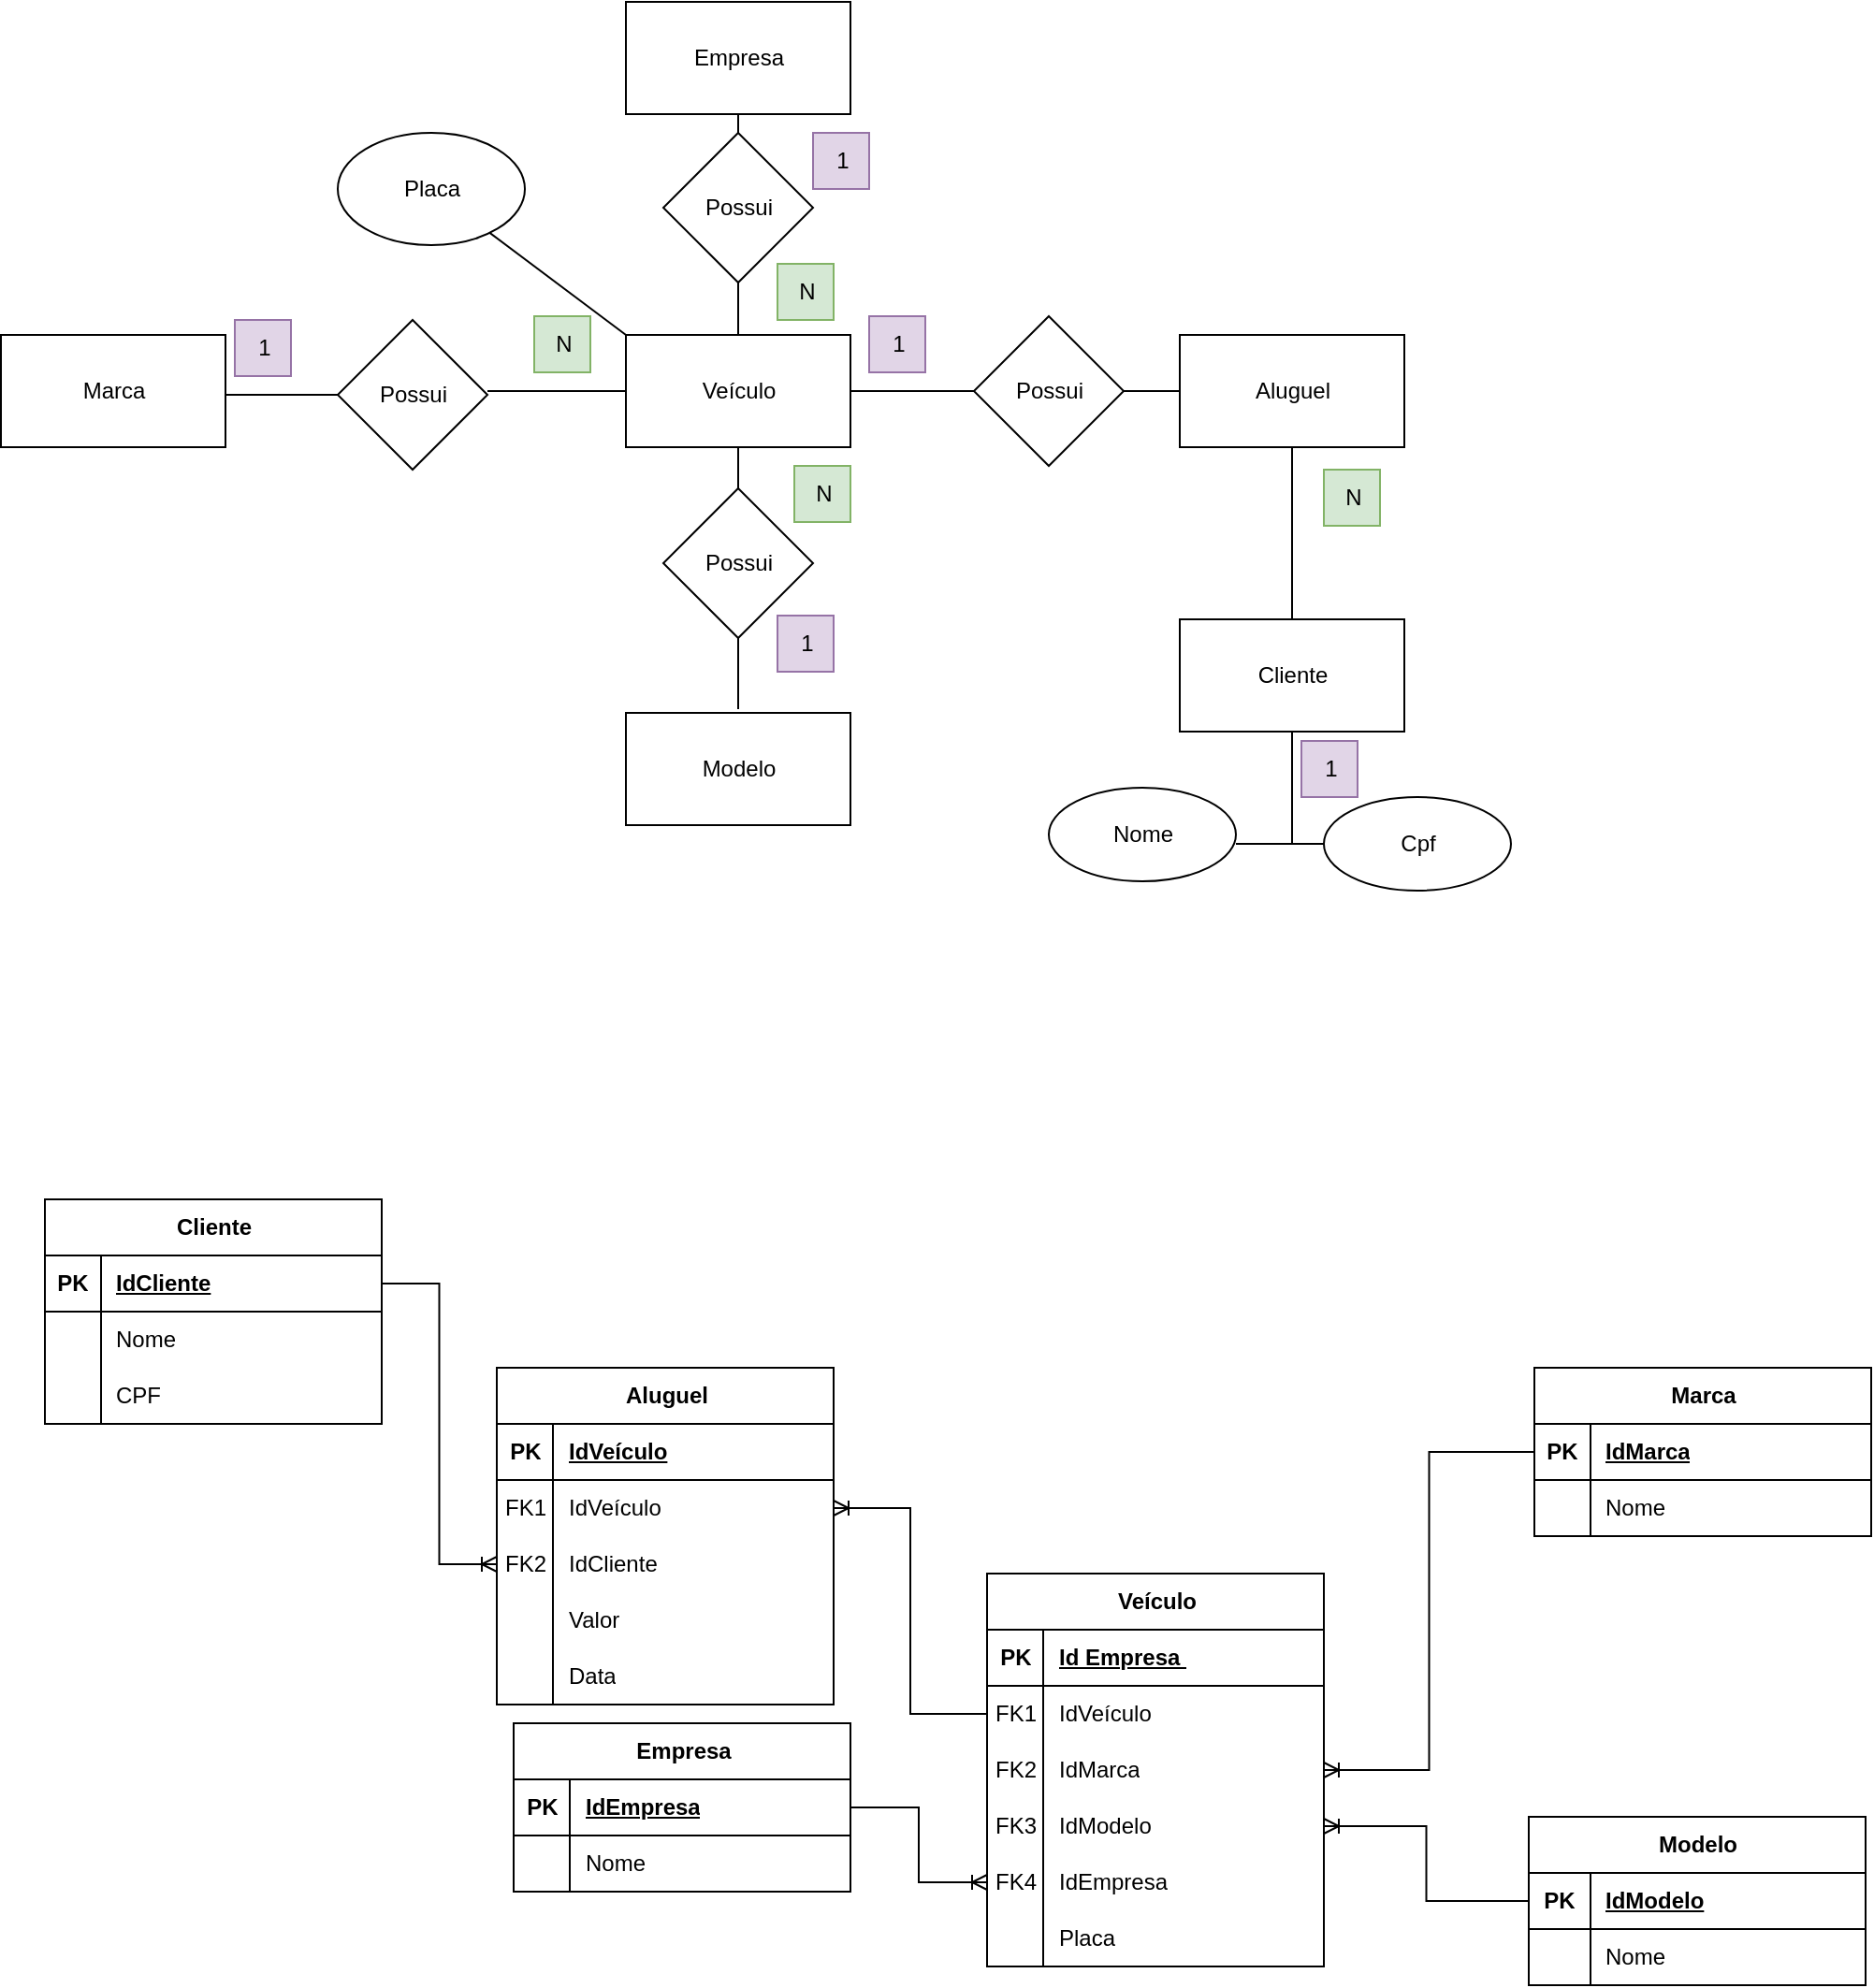 <mxfile version="21.6.5" type="device">
  <diagram name="Página-1" id="hSLMRKGRwMVtJ7shdN7A">
    <mxGraphModel dx="1050" dy="542" grid="1" gridSize="10" guides="1" tooltips="1" connect="1" arrows="1" fold="1" page="1" pageScale="1" pageWidth="827" pageHeight="1169" math="0" shadow="0">
      <root>
        <mxCell id="0" />
        <mxCell id="1" parent="0" />
        <mxCell id="ZHUh5f5vGkedfolAvxmJ-1" value="Empresa" style="rounded=0;whiteSpace=wrap;html=1;" parent="1" vertex="1">
          <mxGeometry x="344.5" y="20" width="120" height="60" as="geometry" />
        </mxCell>
        <mxCell id="ZHUh5f5vGkedfolAvxmJ-2" value="Veículo" style="rounded=0;whiteSpace=wrap;html=1;" parent="1" vertex="1">
          <mxGeometry x="344.5" y="198" width="120" height="60" as="geometry" />
        </mxCell>
        <mxCell id="ZHUh5f5vGkedfolAvxmJ-3" value="Modelo" style="rounded=0;whiteSpace=wrap;html=1;" parent="1" vertex="1">
          <mxGeometry x="344.5" y="400" width="120" height="60" as="geometry" />
        </mxCell>
        <mxCell id="ZHUh5f5vGkedfolAvxmJ-4" value="Aluguel" style="rounded=0;whiteSpace=wrap;html=1;" parent="1" vertex="1">
          <mxGeometry x="640.5" y="198" width="120" height="60" as="geometry" />
        </mxCell>
        <mxCell id="ZHUh5f5vGkedfolAvxmJ-5" value="Cliente" style="rounded=0;whiteSpace=wrap;html=1;" parent="1" vertex="1">
          <mxGeometry x="640.5" y="350" width="120" height="60" as="geometry" />
        </mxCell>
        <mxCell id="ZHUh5f5vGkedfolAvxmJ-6" value="Marca" style="rounded=0;whiteSpace=wrap;html=1;" parent="1" vertex="1">
          <mxGeometry x="10.5" y="198" width="120" height="60" as="geometry" />
        </mxCell>
        <mxCell id="ZHUh5f5vGkedfolAvxmJ-7" value="Possui" style="rhombus;whiteSpace=wrap;html=1;" parent="1" vertex="1">
          <mxGeometry x="190.5" y="190" width="80" height="80" as="geometry" />
        </mxCell>
        <mxCell id="ZHUh5f5vGkedfolAvxmJ-8" value="Possui" style="rhombus;whiteSpace=wrap;html=1;" parent="1" vertex="1">
          <mxGeometry x="364.5" y="280" width="80" height="80" as="geometry" />
        </mxCell>
        <mxCell id="ZHUh5f5vGkedfolAvxmJ-9" value="Possui" style="rhombus;whiteSpace=wrap;html=1;" parent="1" vertex="1">
          <mxGeometry x="364.5" y="90" width="80" height="80" as="geometry" />
        </mxCell>
        <mxCell id="ZHUh5f5vGkedfolAvxmJ-10" value="Possui" style="rhombus;whiteSpace=wrap;html=1;" parent="1" vertex="1">
          <mxGeometry x="530.5" y="188" width="80" height="80" as="geometry" />
        </mxCell>
        <mxCell id="ZHUh5f5vGkedfolAvxmJ-11" value="Placa" style="ellipse;whiteSpace=wrap;html=1;" parent="1" vertex="1">
          <mxGeometry x="190.5" y="90" width="100" height="60" as="geometry" />
        </mxCell>
        <mxCell id="ZHUh5f5vGkedfolAvxmJ-12" value="Nome" style="ellipse;whiteSpace=wrap;html=1;" parent="1" vertex="1">
          <mxGeometry x="570.5" y="440" width="100" height="50" as="geometry" />
        </mxCell>
        <mxCell id="ZHUh5f5vGkedfolAvxmJ-13" value="Cpf" style="ellipse;whiteSpace=wrap;html=1;" parent="1" vertex="1">
          <mxGeometry x="717.5" y="445" width="100" height="50" as="geometry" />
        </mxCell>
        <mxCell id="ZHUh5f5vGkedfolAvxmJ-14" value="N" style="text;html=1;align=center;verticalAlign=middle;resizable=0;points=[];autosize=1;strokeColor=#82b366;fillColor=#d5e8d4;" parent="1" vertex="1">
          <mxGeometry x="425.5" y="160" width="30" height="30" as="geometry" />
        </mxCell>
        <mxCell id="ZHUh5f5vGkedfolAvxmJ-15" value="1" style="text;html=1;align=center;verticalAlign=middle;resizable=0;points=[];autosize=1;strokeColor=#9673a6;fillColor=#e1d5e7;" parent="1" vertex="1">
          <mxGeometry x="474.5" y="188" width="30" height="30" as="geometry" />
        </mxCell>
        <mxCell id="ZHUh5f5vGkedfolAvxmJ-16" value="N" style="text;html=1;align=center;verticalAlign=middle;resizable=0;points=[];autosize=1;strokeColor=#82b366;fillColor=#d5e8d4;" parent="1" vertex="1">
          <mxGeometry x="434.5" y="268" width="30" height="30" as="geometry" />
        </mxCell>
        <mxCell id="ZHUh5f5vGkedfolAvxmJ-17" value="1" style="text;html=1;align=center;verticalAlign=middle;resizable=0;points=[];autosize=1;strokeColor=#9673a6;fillColor=#e1d5e7;" parent="1" vertex="1">
          <mxGeometry x="425.5" y="348" width="30" height="30" as="geometry" />
        </mxCell>
        <mxCell id="ZHUh5f5vGkedfolAvxmJ-18" value="N" style="text;html=1;align=center;verticalAlign=middle;resizable=0;points=[];autosize=1;strokeColor=#82b366;fillColor=#d5e8d4;" parent="1" vertex="1">
          <mxGeometry x="295.5" y="188" width="30" height="30" as="geometry" />
        </mxCell>
        <mxCell id="ZHUh5f5vGkedfolAvxmJ-19" value="1" style="text;html=1;align=center;verticalAlign=middle;resizable=0;points=[];autosize=1;strokeColor=#9673a6;fillColor=#e1d5e7;" parent="1" vertex="1">
          <mxGeometry x="135.5" y="190" width="30" height="30" as="geometry" />
        </mxCell>
        <mxCell id="ZHUh5f5vGkedfolAvxmJ-20" value="N" style="text;html=1;align=center;verticalAlign=middle;resizable=0;points=[];autosize=1;strokeColor=#82b366;fillColor=#d5e8d4;" parent="1" vertex="1">
          <mxGeometry x="717.5" y="270" width="30" height="30" as="geometry" />
        </mxCell>
        <mxCell id="ZHUh5f5vGkedfolAvxmJ-21" value="1" style="text;html=1;align=center;verticalAlign=middle;resizable=0;points=[];autosize=1;strokeColor=#9673a6;fillColor=#e1d5e7;" parent="1" vertex="1">
          <mxGeometry x="705.5" y="415" width="30" height="30" as="geometry" />
        </mxCell>
        <mxCell id="ZHUh5f5vGkedfolAvxmJ-22" value="1" style="text;html=1;align=center;verticalAlign=middle;resizable=0;points=[];autosize=1;strokeColor=#9673a6;fillColor=#e1d5e7;" parent="1" vertex="1">
          <mxGeometry x="444.5" y="90" width="30" height="30" as="geometry" />
        </mxCell>
        <mxCell id="ZHUh5f5vGkedfolAvxmJ-23" value="" style="endArrow=none;html=1;rounded=0;entryX=0;entryY=0.5;entryDx=0;entryDy=0;" parent="1" target="ZHUh5f5vGkedfolAvxmJ-7" edge="1">
          <mxGeometry width="50" height="50" relative="1" as="geometry">
            <mxPoint x="130.5" y="230" as="sourcePoint" />
            <mxPoint x="170.5" y="178" as="targetPoint" />
          </mxGeometry>
        </mxCell>
        <mxCell id="ZHUh5f5vGkedfolAvxmJ-24" value="" style="endArrow=none;html=1;rounded=0;entryX=0;entryY=0.5;entryDx=0;entryDy=0;" parent="1" target="ZHUh5f5vGkedfolAvxmJ-2" edge="1">
          <mxGeometry width="50" height="50" relative="1" as="geometry">
            <mxPoint x="270.5" y="228" as="sourcePoint" />
            <mxPoint x="320.5" y="178" as="targetPoint" />
          </mxGeometry>
        </mxCell>
        <mxCell id="ZHUh5f5vGkedfolAvxmJ-25" value="" style="endArrow=none;html=1;rounded=0;entryX=0.5;entryY=1;entryDx=0;entryDy=0;exitX=0.5;exitY=0;exitDx=0;exitDy=0;" parent="1" source="ZHUh5f5vGkedfolAvxmJ-8" target="ZHUh5f5vGkedfolAvxmJ-2" edge="1">
          <mxGeometry width="50" height="50" relative="1" as="geometry">
            <mxPoint x="380.5" y="340" as="sourcePoint" />
            <mxPoint x="430.5" y="290" as="targetPoint" />
          </mxGeometry>
        </mxCell>
        <mxCell id="ZHUh5f5vGkedfolAvxmJ-26" value="" style="endArrow=none;html=1;rounded=0;entryX=0.5;entryY=1;entryDx=0;entryDy=0;" parent="1" target="ZHUh5f5vGkedfolAvxmJ-8" edge="1">
          <mxGeometry width="50" height="50" relative="1" as="geometry">
            <mxPoint x="404.5" y="398" as="sourcePoint" />
            <mxPoint x="454.5" y="348" as="targetPoint" />
          </mxGeometry>
        </mxCell>
        <mxCell id="ZHUh5f5vGkedfolAvxmJ-27" value="" style="endArrow=none;html=1;rounded=0;exitX=0.5;exitY=1;exitDx=0;exitDy=0;entryX=0.5;entryY=0;entryDx=0;entryDy=0;" parent="1" source="ZHUh5f5vGkedfolAvxmJ-9" target="ZHUh5f5vGkedfolAvxmJ-2" edge="1">
          <mxGeometry width="50" height="50" relative="1" as="geometry">
            <mxPoint x="394.5" y="200" as="sourcePoint" />
            <mxPoint x="444.5" y="150" as="targetPoint" />
            <Array as="points" />
          </mxGeometry>
        </mxCell>
        <mxCell id="ZHUh5f5vGkedfolAvxmJ-28" value="" style="endArrow=none;html=1;rounded=0;" parent="1" target="ZHUh5f5vGkedfolAvxmJ-10" edge="1">
          <mxGeometry width="50" height="50" relative="1" as="geometry">
            <mxPoint x="464.5" y="228" as="sourcePoint" />
            <mxPoint x="514.5" y="178" as="targetPoint" />
          </mxGeometry>
        </mxCell>
        <mxCell id="ZHUh5f5vGkedfolAvxmJ-29" value="" style="endArrow=none;html=1;rounded=0;entryX=0.5;entryY=1;entryDx=0;entryDy=0;" parent="1" target="ZHUh5f5vGkedfolAvxmJ-1" edge="1">
          <mxGeometry width="50" height="50" relative="1" as="geometry">
            <mxPoint x="404.5" y="90" as="sourcePoint" />
            <mxPoint x="454.5" y="40" as="targetPoint" />
          </mxGeometry>
        </mxCell>
        <mxCell id="ZHUh5f5vGkedfolAvxmJ-30" value="" style="endArrow=none;html=1;rounded=0;" parent="1" target="ZHUh5f5vGkedfolAvxmJ-11" edge="1">
          <mxGeometry width="50" height="50" relative="1" as="geometry">
            <mxPoint x="344.5" y="198" as="sourcePoint" />
            <mxPoint x="330.5" y="148" as="targetPoint" />
          </mxGeometry>
        </mxCell>
        <mxCell id="ZHUh5f5vGkedfolAvxmJ-31" value="" style="endArrow=none;html=1;rounded=0;entryX=0;entryY=0.5;entryDx=0;entryDy=0;" parent="1" target="ZHUh5f5vGkedfolAvxmJ-4" edge="1">
          <mxGeometry width="50" height="50" relative="1" as="geometry">
            <mxPoint x="610.5" y="228" as="sourcePoint" />
            <mxPoint x="660.5" y="178" as="targetPoint" />
          </mxGeometry>
        </mxCell>
        <mxCell id="ZHUh5f5vGkedfolAvxmJ-32" value="" style="endArrow=none;html=1;rounded=0;entryX=0.5;entryY=1;entryDx=0;entryDy=0;exitX=0.5;exitY=0;exitDx=0;exitDy=0;" parent="1" source="ZHUh5f5vGkedfolAvxmJ-5" target="ZHUh5f5vGkedfolAvxmJ-4" edge="1">
          <mxGeometry width="50" height="50" relative="1" as="geometry">
            <mxPoint x="690.5" y="350" as="sourcePoint" />
            <mxPoint x="800.5" y="300" as="targetPoint" />
          </mxGeometry>
        </mxCell>
        <mxCell id="ZHUh5f5vGkedfolAvxmJ-34" value="" style="endArrow=none;html=1;rounded=0;entryX=0.5;entryY=1;entryDx=0;entryDy=0;" parent="1" target="ZHUh5f5vGkedfolAvxmJ-5" edge="1">
          <mxGeometry width="50" height="50" relative="1" as="geometry">
            <mxPoint x="700.5" y="470" as="sourcePoint" />
            <mxPoint x="710.5" y="410" as="targetPoint" />
          </mxGeometry>
        </mxCell>
        <mxCell id="ZHUh5f5vGkedfolAvxmJ-35" value="" style="endArrow=none;html=1;rounded=0;" parent="1" target="ZHUh5f5vGkedfolAvxmJ-13" edge="1">
          <mxGeometry width="50" height="50" relative="1" as="geometry">
            <mxPoint x="670.5" y="470" as="sourcePoint" />
            <mxPoint x="720.5" y="420" as="targetPoint" />
          </mxGeometry>
        </mxCell>
        <mxCell id="RdqG_KNIpNiP4g5yAVnU-1" value="Empresa" style="shape=table;startSize=30;container=1;collapsible=1;childLayout=tableLayout;fixedRows=1;rowLines=0;fontStyle=1;align=center;resizeLast=1;html=1;" vertex="1" parent="1">
          <mxGeometry x="284.5" y="940" width="180" height="90" as="geometry" />
        </mxCell>
        <mxCell id="RdqG_KNIpNiP4g5yAVnU-2" value="" style="shape=tableRow;horizontal=0;startSize=0;swimlaneHead=0;swimlaneBody=0;fillColor=none;collapsible=0;dropTarget=0;points=[[0,0.5],[1,0.5]];portConstraint=eastwest;top=0;left=0;right=0;bottom=1;" vertex="1" parent="RdqG_KNIpNiP4g5yAVnU-1">
          <mxGeometry y="30" width="180" height="30" as="geometry" />
        </mxCell>
        <mxCell id="RdqG_KNIpNiP4g5yAVnU-3" value="PK" style="shape=partialRectangle;connectable=0;fillColor=none;top=0;left=0;bottom=0;right=0;fontStyle=1;overflow=hidden;whiteSpace=wrap;html=1;" vertex="1" parent="RdqG_KNIpNiP4g5yAVnU-2">
          <mxGeometry width="30" height="30" as="geometry">
            <mxRectangle width="30" height="30" as="alternateBounds" />
          </mxGeometry>
        </mxCell>
        <mxCell id="RdqG_KNIpNiP4g5yAVnU-4" value="IdEmpresa" style="shape=partialRectangle;connectable=0;fillColor=none;top=0;left=0;bottom=0;right=0;align=left;spacingLeft=6;fontStyle=5;overflow=hidden;whiteSpace=wrap;html=1;" vertex="1" parent="RdqG_KNIpNiP4g5yAVnU-2">
          <mxGeometry x="30" width="150" height="30" as="geometry">
            <mxRectangle width="150" height="30" as="alternateBounds" />
          </mxGeometry>
        </mxCell>
        <mxCell id="RdqG_KNIpNiP4g5yAVnU-5" value="" style="shape=tableRow;horizontal=0;startSize=0;swimlaneHead=0;swimlaneBody=0;fillColor=none;collapsible=0;dropTarget=0;points=[[0,0.5],[1,0.5]];portConstraint=eastwest;top=0;left=0;right=0;bottom=0;" vertex="1" parent="RdqG_KNIpNiP4g5yAVnU-1">
          <mxGeometry y="60" width="180" height="30" as="geometry" />
        </mxCell>
        <mxCell id="RdqG_KNIpNiP4g5yAVnU-6" value="" style="shape=partialRectangle;connectable=0;fillColor=none;top=0;left=0;bottom=0;right=0;editable=1;overflow=hidden;whiteSpace=wrap;html=1;" vertex="1" parent="RdqG_KNIpNiP4g5yAVnU-5">
          <mxGeometry width="30" height="30" as="geometry">
            <mxRectangle width="30" height="30" as="alternateBounds" />
          </mxGeometry>
        </mxCell>
        <mxCell id="RdqG_KNIpNiP4g5yAVnU-7" value="Nome" style="shape=partialRectangle;connectable=0;fillColor=none;top=0;left=0;bottom=0;right=0;align=left;spacingLeft=6;overflow=hidden;whiteSpace=wrap;html=1;" vertex="1" parent="RdqG_KNIpNiP4g5yAVnU-5">
          <mxGeometry x="30" width="150" height="30" as="geometry">
            <mxRectangle width="150" height="30" as="alternateBounds" />
          </mxGeometry>
        </mxCell>
        <mxCell id="RdqG_KNIpNiP4g5yAVnU-34" value="Veículo" style="shape=table;startSize=30;container=1;collapsible=1;childLayout=tableLayout;fixedRows=1;rowLines=0;fontStyle=1;align=center;resizeLast=1;html=1;" vertex="1" parent="1">
          <mxGeometry x="537.5" y="860" width="180" height="210" as="geometry" />
        </mxCell>
        <mxCell id="RdqG_KNIpNiP4g5yAVnU-35" value="" style="shape=tableRow;horizontal=0;startSize=0;swimlaneHead=0;swimlaneBody=0;fillColor=none;collapsible=0;dropTarget=0;points=[[0,0.5],[1,0.5]];portConstraint=eastwest;top=0;left=0;right=0;bottom=1;" vertex="1" parent="RdqG_KNIpNiP4g5yAVnU-34">
          <mxGeometry y="30" width="180" height="30" as="geometry" />
        </mxCell>
        <mxCell id="RdqG_KNIpNiP4g5yAVnU-36" value="PK" style="shape=partialRectangle;connectable=0;fillColor=none;top=0;left=0;bottom=0;right=0;fontStyle=1;overflow=hidden;whiteSpace=wrap;html=1;" vertex="1" parent="RdqG_KNIpNiP4g5yAVnU-35">
          <mxGeometry width="30" height="30" as="geometry">
            <mxRectangle width="30" height="30" as="alternateBounds" />
          </mxGeometry>
        </mxCell>
        <mxCell id="RdqG_KNIpNiP4g5yAVnU-37" value="Id Empresa&amp;nbsp;" style="shape=partialRectangle;connectable=0;fillColor=none;top=0;left=0;bottom=0;right=0;align=left;spacingLeft=6;fontStyle=5;overflow=hidden;whiteSpace=wrap;html=1;" vertex="1" parent="RdqG_KNIpNiP4g5yAVnU-35">
          <mxGeometry x="30" width="150" height="30" as="geometry">
            <mxRectangle width="150" height="30" as="alternateBounds" />
          </mxGeometry>
        </mxCell>
        <mxCell id="RdqG_KNIpNiP4g5yAVnU-38" value="" style="shape=tableRow;horizontal=0;startSize=0;swimlaneHead=0;swimlaneBody=0;fillColor=none;collapsible=0;dropTarget=0;points=[[0,0.5],[1,0.5]];portConstraint=eastwest;top=0;left=0;right=0;bottom=0;" vertex="1" parent="RdqG_KNIpNiP4g5yAVnU-34">
          <mxGeometry y="60" width="180" height="30" as="geometry" />
        </mxCell>
        <mxCell id="RdqG_KNIpNiP4g5yAVnU-39" value="FK1" style="shape=partialRectangle;connectable=0;fillColor=none;top=0;left=0;bottom=0;right=0;editable=1;overflow=hidden;whiteSpace=wrap;html=1;" vertex="1" parent="RdqG_KNIpNiP4g5yAVnU-38">
          <mxGeometry width="30" height="30" as="geometry">
            <mxRectangle width="30" height="30" as="alternateBounds" />
          </mxGeometry>
        </mxCell>
        <mxCell id="RdqG_KNIpNiP4g5yAVnU-40" value="IdVeículo" style="shape=partialRectangle;connectable=0;fillColor=none;top=0;left=0;bottom=0;right=0;align=left;spacingLeft=6;overflow=hidden;whiteSpace=wrap;html=1;" vertex="1" parent="RdqG_KNIpNiP4g5yAVnU-38">
          <mxGeometry x="30" width="150" height="30" as="geometry">
            <mxRectangle width="150" height="30" as="alternateBounds" />
          </mxGeometry>
        </mxCell>
        <mxCell id="RdqG_KNIpNiP4g5yAVnU-41" value="" style="shape=tableRow;horizontal=0;startSize=0;swimlaneHead=0;swimlaneBody=0;fillColor=none;collapsible=0;dropTarget=0;points=[[0,0.5],[1,0.5]];portConstraint=eastwest;top=0;left=0;right=0;bottom=0;" vertex="1" parent="RdqG_KNIpNiP4g5yAVnU-34">
          <mxGeometry y="90" width="180" height="30" as="geometry" />
        </mxCell>
        <mxCell id="RdqG_KNIpNiP4g5yAVnU-42" value="FK2" style="shape=partialRectangle;connectable=0;fillColor=none;top=0;left=0;bottom=0;right=0;editable=1;overflow=hidden;whiteSpace=wrap;html=1;" vertex="1" parent="RdqG_KNIpNiP4g5yAVnU-41">
          <mxGeometry width="30" height="30" as="geometry">
            <mxRectangle width="30" height="30" as="alternateBounds" />
          </mxGeometry>
        </mxCell>
        <mxCell id="RdqG_KNIpNiP4g5yAVnU-43" value="IdMarca" style="shape=partialRectangle;connectable=0;fillColor=none;top=0;left=0;bottom=0;right=0;align=left;spacingLeft=6;overflow=hidden;whiteSpace=wrap;html=1;" vertex="1" parent="RdqG_KNIpNiP4g5yAVnU-41">
          <mxGeometry x="30" width="150" height="30" as="geometry">
            <mxRectangle width="150" height="30" as="alternateBounds" />
          </mxGeometry>
        </mxCell>
        <mxCell id="RdqG_KNIpNiP4g5yAVnU-44" value="" style="shape=tableRow;horizontal=0;startSize=0;swimlaneHead=0;swimlaneBody=0;fillColor=none;collapsible=0;dropTarget=0;points=[[0,0.5],[1,0.5]];portConstraint=eastwest;top=0;left=0;right=0;bottom=0;" vertex="1" parent="RdqG_KNIpNiP4g5yAVnU-34">
          <mxGeometry y="120" width="180" height="30" as="geometry" />
        </mxCell>
        <mxCell id="RdqG_KNIpNiP4g5yAVnU-45" value="FK3" style="shape=partialRectangle;connectable=0;fillColor=none;top=0;left=0;bottom=0;right=0;editable=1;overflow=hidden;whiteSpace=wrap;html=1;" vertex="1" parent="RdqG_KNIpNiP4g5yAVnU-44">
          <mxGeometry width="30" height="30" as="geometry">
            <mxRectangle width="30" height="30" as="alternateBounds" />
          </mxGeometry>
        </mxCell>
        <mxCell id="RdqG_KNIpNiP4g5yAVnU-46" value="IdModelo" style="shape=partialRectangle;connectable=0;fillColor=none;top=0;left=0;bottom=0;right=0;align=left;spacingLeft=6;overflow=hidden;whiteSpace=wrap;html=1;" vertex="1" parent="RdqG_KNIpNiP4g5yAVnU-44">
          <mxGeometry x="30" width="150" height="30" as="geometry">
            <mxRectangle width="150" height="30" as="alternateBounds" />
          </mxGeometry>
        </mxCell>
        <mxCell id="RdqG_KNIpNiP4g5yAVnU-103" style="shape=tableRow;horizontal=0;startSize=0;swimlaneHead=0;swimlaneBody=0;fillColor=none;collapsible=0;dropTarget=0;points=[[0,0.5],[1,0.5]];portConstraint=eastwest;top=0;left=0;right=0;bottom=0;" vertex="1" parent="RdqG_KNIpNiP4g5yAVnU-34">
          <mxGeometry y="150" width="180" height="30" as="geometry" />
        </mxCell>
        <mxCell id="RdqG_KNIpNiP4g5yAVnU-104" value="FK4" style="shape=partialRectangle;connectable=0;fillColor=none;top=0;left=0;bottom=0;right=0;editable=1;overflow=hidden;whiteSpace=wrap;html=1;" vertex="1" parent="RdqG_KNIpNiP4g5yAVnU-103">
          <mxGeometry width="30" height="30" as="geometry">
            <mxRectangle width="30" height="30" as="alternateBounds" />
          </mxGeometry>
        </mxCell>
        <mxCell id="RdqG_KNIpNiP4g5yAVnU-105" value="IdEmpresa" style="shape=partialRectangle;connectable=0;fillColor=none;top=0;left=0;bottom=0;right=0;align=left;spacingLeft=6;overflow=hidden;whiteSpace=wrap;html=1;" vertex="1" parent="RdqG_KNIpNiP4g5yAVnU-103">
          <mxGeometry x="30" width="150" height="30" as="geometry">
            <mxRectangle width="150" height="30" as="alternateBounds" />
          </mxGeometry>
        </mxCell>
        <mxCell id="RdqG_KNIpNiP4g5yAVnU-166" style="shape=tableRow;horizontal=0;startSize=0;swimlaneHead=0;swimlaneBody=0;fillColor=none;collapsible=0;dropTarget=0;points=[[0,0.5],[1,0.5]];portConstraint=eastwest;top=0;left=0;right=0;bottom=0;" vertex="1" parent="RdqG_KNIpNiP4g5yAVnU-34">
          <mxGeometry y="180" width="180" height="30" as="geometry" />
        </mxCell>
        <mxCell id="RdqG_KNIpNiP4g5yAVnU-167" style="shape=partialRectangle;connectable=0;fillColor=none;top=0;left=0;bottom=0;right=0;editable=1;overflow=hidden;whiteSpace=wrap;html=1;" vertex="1" parent="RdqG_KNIpNiP4g5yAVnU-166">
          <mxGeometry width="30" height="30" as="geometry">
            <mxRectangle width="30" height="30" as="alternateBounds" />
          </mxGeometry>
        </mxCell>
        <mxCell id="RdqG_KNIpNiP4g5yAVnU-168" value="Placa" style="shape=partialRectangle;connectable=0;fillColor=none;top=0;left=0;bottom=0;right=0;align=left;spacingLeft=6;overflow=hidden;whiteSpace=wrap;html=1;" vertex="1" parent="RdqG_KNIpNiP4g5yAVnU-166">
          <mxGeometry x="30" width="150" height="30" as="geometry">
            <mxRectangle width="150" height="30" as="alternateBounds" />
          </mxGeometry>
        </mxCell>
        <mxCell id="RdqG_KNIpNiP4g5yAVnU-106" value="Marca" style="shape=table;startSize=30;container=1;collapsible=1;childLayout=tableLayout;fixedRows=1;rowLines=0;fontStyle=1;align=center;resizeLast=1;html=1;" vertex="1" parent="1">
          <mxGeometry x="830" y="750" width="180" height="90" as="geometry" />
        </mxCell>
        <mxCell id="RdqG_KNIpNiP4g5yAVnU-107" value="" style="shape=tableRow;horizontal=0;startSize=0;swimlaneHead=0;swimlaneBody=0;fillColor=none;collapsible=0;dropTarget=0;points=[[0,0.5],[1,0.5]];portConstraint=eastwest;top=0;left=0;right=0;bottom=1;" vertex="1" parent="RdqG_KNIpNiP4g5yAVnU-106">
          <mxGeometry y="30" width="180" height="30" as="geometry" />
        </mxCell>
        <mxCell id="RdqG_KNIpNiP4g5yAVnU-108" value="PK" style="shape=partialRectangle;connectable=0;fillColor=none;top=0;left=0;bottom=0;right=0;fontStyle=1;overflow=hidden;whiteSpace=wrap;html=1;" vertex="1" parent="RdqG_KNIpNiP4g5yAVnU-107">
          <mxGeometry width="30" height="30" as="geometry">
            <mxRectangle width="30" height="30" as="alternateBounds" />
          </mxGeometry>
        </mxCell>
        <mxCell id="RdqG_KNIpNiP4g5yAVnU-109" value="IdMarca" style="shape=partialRectangle;connectable=0;fillColor=none;top=0;left=0;bottom=0;right=0;align=left;spacingLeft=6;fontStyle=5;overflow=hidden;whiteSpace=wrap;html=1;" vertex="1" parent="RdqG_KNIpNiP4g5yAVnU-107">
          <mxGeometry x="30" width="150" height="30" as="geometry">
            <mxRectangle width="150" height="30" as="alternateBounds" />
          </mxGeometry>
        </mxCell>
        <mxCell id="RdqG_KNIpNiP4g5yAVnU-110" value="" style="shape=tableRow;horizontal=0;startSize=0;swimlaneHead=0;swimlaneBody=0;fillColor=none;collapsible=0;dropTarget=0;points=[[0,0.5],[1,0.5]];portConstraint=eastwest;top=0;left=0;right=0;bottom=0;" vertex="1" parent="RdqG_KNIpNiP4g5yAVnU-106">
          <mxGeometry y="60" width="180" height="30" as="geometry" />
        </mxCell>
        <mxCell id="RdqG_KNIpNiP4g5yAVnU-111" value="" style="shape=partialRectangle;connectable=0;fillColor=none;top=0;left=0;bottom=0;right=0;editable=1;overflow=hidden;whiteSpace=wrap;html=1;" vertex="1" parent="RdqG_KNIpNiP4g5yAVnU-110">
          <mxGeometry width="30" height="30" as="geometry">
            <mxRectangle width="30" height="30" as="alternateBounds" />
          </mxGeometry>
        </mxCell>
        <mxCell id="RdqG_KNIpNiP4g5yAVnU-112" value="Nome" style="shape=partialRectangle;connectable=0;fillColor=none;top=0;left=0;bottom=0;right=0;align=left;spacingLeft=6;overflow=hidden;whiteSpace=wrap;html=1;" vertex="1" parent="RdqG_KNIpNiP4g5yAVnU-110">
          <mxGeometry x="30" width="150" height="30" as="geometry">
            <mxRectangle width="150" height="30" as="alternateBounds" />
          </mxGeometry>
        </mxCell>
        <mxCell id="RdqG_KNIpNiP4g5yAVnU-119" value="Aluguel" style="shape=table;startSize=30;container=1;collapsible=1;childLayout=tableLayout;fixedRows=1;rowLines=0;fontStyle=1;align=center;resizeLast=1;html=1;" vertex="1" parent="1">
          <mxGeometry x="275.5" y="750" width="180" height="180" as="geometry" />
        </mxCell>
        <mxCell id="RdqG_KNIpNiP4g5yAVnU-120" value="" style="shape=tableRow;horizontal=0;startSize=0;swimlaneHead=0;swimlaneBody=0;fillColor=none;collapsible=0;dropTarget=0;points=[[0,0.5],[1,0.5]];portConstraint=eastwest;top=0;left=0;right=0;bottom=1;" vertex="1" parent="RdqG_KNIpNiP4g5yAVnU-119">
          <mxGeometry y="30" width="180" height="30" as="geometry" />
        </mxCell>
        <mxCell id="RdqG_KNIpNiP4g5yAVnU-121" value="PK" style="shape=partialRectangle;connectable=0;fillColor=none;top=0;left=0;bottom=0;right=0;fontStyle=1;overflow=hidden;whiteSpace=wrap;html=1;" vertex="1" parent="RdqG_KNIpNiP4g5yAVnU-120">
          <mxGeometry width="30" height="30" as="geometry">
            <mxRectangle width="30" height="30" as="alternateBounds" />
          </mxGeometry>
        </mxCell>
        <mxCell id="RdqG_KNIpNiP4g5yAVnU-122" value="IdVeículo" style="shape=partialRectangle;connectable=0;fillColor=none;top=0;left=0;bottom=0;right=0;align=left;spacingLeft=6;fontStyle=5;overflow=hidden;whiteSpace=wrap;html=1;" vertex="1" parent="RdqG_KNIpNiP4g5yAVnU-120">
          <mxGeometry x="30" width="150" height="30" as="geometry">
            <mxRectangle width="150" height="30" as="alternateBounds" />
          </mxGeometry>
        </mxCell>
        <mxCell id="RdqG_KNIpNiP4g5yAVnU-123" value="" style="shape=tableRow;horizontal=0;startSize=0;swimlaneHead=0;swimlaneBody=0;fillColor=none;collapsible=0;dropTarget=0;points=[[0,0.5],[1,0.5]];portConstraint=eastwest;top=0;left=0;right=0;bottom=0;" vertex="1" parent="RdqG_KNIpNiP4g5yAVnU-119">
          <mxGeometry y="60" width="180" height="30" as="geometry" />
        </mxCell>
        <mxCell id="RdqG_KNIpNiP4g5yAVnU-124" value="FK1" style="shape=partialRectangle;connectable=0;fillColor=none;top=0;left=0;bottom=0;right=0;editable=1;overflow=hidden;whiteSpace=wrap;html=1;" vertex="1" parent="RdqG_KNIpNiP4g5yAVnU-123">
          <mxGeometry width="30" height="30" as="geometry">
            <mxRectangle width="30" height="30" as="alternateBounds" />
          </mxGeometry>
        </mxCell>
        <mxCell id="RdqG_KNIpNiP4g5yAVnU-125" value="IdVeículo" style="shape=partialRectangle;connectable=0;fillColor=none;top=0;left=0;bottom=0;right=0;align=left;spacingLeft=6;overflow=hidden;whiteSpace=wrap;html=1;" vertex="1" parent="RdqG_KNIpNiP4g5yAVnU-123">
          <mxGeometry x="30" width="150" height="30" as="geometry">
            <mxRectangle width="150" height="30" as="alternateBounds" />
          </mxGeometry>
        </mxCell>
        <mxCell id="RdqG_KNIpNiP4g5yAVnU-126" value="" style="shape=tableRow;horizontal=0;startSize=0;swimlaneHead=0;swimlaneBody=0;fillColor=none;collapsible=0;dropTarget=0;points=[[0,0.5],[1,0.5]];portConstraint=eastwest;top=0;left=0;right=0;bottom=0;" vertex="1" parent="RdqG_KNIpNiP4g5yAVnU-119">
          <mxGeometry y="90" width="180" height="30" as="geometry" />
        </mxCell>
        <mxCell id="RdqG_KNIpNiP4g5yAVnU-127" value="FK2" style="shape=partialRectangle;connectable=0;fillColor=none;top=0;left=0;bottom=0;right=0;editable=1;overflow=hidden;whiteSpace=wrap;html=1;" vertex="1" parent="RdqG_KNIpNiP4g5yAVnU-126">
          <mxGeometry width="30" height="30" as="geometry">
            <mxRectangle width="30" height="30" as="alternateBounds" />
          </mxGeometry>
        </mxCell>
        <mxCell id="RdqG_KNIpNiP4g5yAVnU-128" value="IdCliente" style="shape=partialRectangle;connectable=0;fillColor=none;top=0;left=0;bottom=0;right=0;align=left;spacingLeft=6;overflow=hidden;whiteSpace=wrap;html=1;" vertex="1" parent="RdqG_KNIpNiP4g5yAVnU-126">
          <mxGeometry x="30" width="150" height="30" as="geometry">
            <mxRectangle width="150" height="30" as="alternateBounds" />
          </mxGeometry>
        </mxCell>
        <mxCell id="RdqG_KNIpNiP4g5yAVnU-129" value="" style="shape=tableRow;horizontal=0;startSize=0;swimlaneHead=0;swimlaneBody=0;fillColor=none;collapsible=0;dropTarget=0;points=[[0,0.5],[1,0.5]];portConstraint=eastwest;top=0;left=0;right=0;bottom=0;strokeWidth=4;" vertex="1" parent="RdqG_KNIpNiP4g5yAVnU-119">
          <mxGeometry y="120" width="180" height="30" as="geometry" />
        </mxCell>
        <mxCell id="RdqG_KNIpNiP4g5yAVnU-130" value="" style="shape=partialRectangle;connectable=0;fillColor=none;top=0;left=0;bottom=0;right=0;editable=1;overflow=hidden;whiteSpace=wrap;html=1;" vertex="1" parent="RdqG_KNIpNiP4g5yAVnU-129">
          <mxGeometry width="30" height="30" as="geometry">
            <mxRectangle width="30" height="30" as="alternateBounds" />
          </mxGeometry>
        </mxCell>
        <mxCell id="RdqG_KNIpNiP4g5yAVnU-131" value="Valor" style="shape=partialRectangle;connectable=0;fillColor=none;top=0;left=0;bottom=0;right=0;align=left;spacingLeft=6;overflow=hidden;whiteSpace=wrap;html=1;" vertex="1" parent="RdqG_KNIpNiP4g5yAVnU-129">
          <mxGeometry x="30" width="150" height="30" as="geometry">
            <mxRectangle width="150" height="30" as="alternateBounds" />
          </mxGeometry>
        </mxCell>
        <mxCell id="RdqG_KNIpNiP4g5yAVnU-163" style="shape=tableRow;horizontal=0;startSize=0;swimlaneHead=0;swimlaneBody=0;fillColor=none;collapsible=0;dropTarget=0;points=[[0,0.5],[1,0.5]];portConstraint=eastwest;top=0;left=0;right=0;bottom=0;" vertex="1" parent="RdqG_KNIpNiP4g5yAVnU-119">
          <mxGeometry y="150" width="180" height="30" as="geometry" />
        </mxCell>
        <mxCell id="RdqG_KNIpNiP4g5yAVnU-164" style="shape=partialRectangle;connectable=0;fillColor=none;top=0;left=0;bottom=0;right=0;editable=1;overflow=hidden;whiteSpace=wrap;html=1;" vertex="1" parent="RdqG_KNIpNiP4g5yAVnU-163">
          <mxGeometry width="30" height="30" as="geometry">
            <mxRectangle width="30" height="30" as="alternateBounds" />
          </mxGeometry>
        </mxCell>
        <mxCell id="RdqG_KNIpNiP4g5yAVnU-165" value="Data" style="shape=partialRectangle;connectable=0;fillColor=none;top=0;left=0;bottom=0;right=0;align=left;spacingLeft=6;overflow=hidden;whiteSpace=wrap;html=1;" vertex="1" parent="RdqG_KNIpNiP4g5yAVnU-163">
          <mxGeometry x="30" width="150" height="30" as="geometry">
            <mxRectangle width="150" height="30" as="alternateBounds" />
          </mxGeometry>
        </mxCell>
        <mxCell id="RdqG_KNIpNiP4g5yAVnU-132" value="Cliente" style="shape=table;startSize=30;container=1;collapsible=1;childLayout=tableLayout;fixedRows=1;rowLines=0;fontStyle=1;align=center;resizeLast=1;html=1;" vertex="1" parent="1">
          <mxGeometry x="34" y="660" width="180" height="120" as="geometry" />
        </mxCell>
        <mxCell id="RdqG_KNIpNiP4g5yAVnU-133" value="" style="shape=tableRow;horizontal=0;startSize=0;swimlaneHead=0;swimlaneBody=0;fillColor=none;collapsible=0;dropTarget=0;points=[[0,0.5],[1,0.5]];portConstraint=eastwest;top=0;left=0;right=0;bottom=1;" vertex="1" parent="RdqG_KNIpNiP4g5yAVnU-132">
          <mxGeometry y="30" width="180" height="30" as="geometry" />
        </mxCell>
        <mxCell id="RdqG_KNIpNiP4g5yAVnU-134" value="PK" style="shape=partialRectangle;connectable=0;fillColor=none;top=0;left=0;bottom=0;right=0;fontStyle=1;overflow=hidden;whiteSpace=wrap;html=1;" vertex="1" parent="RdqG_KNIpNiP4g5yAVnU-133">
          <mxGeometry width="30" height="30" as="geometry">
            <mxRectangle width="30" height="30" as="alternateBounds" />
          </mxGeometry>
        </mxCell>
        <mxCell id="RdqG_KNIpNiP4g5yAVnU-135" value="IdCliente" style="shape=partialRectangle;connectable=0;fillColor=none;top=0;left=0;bottom=0;right=0;align=left;spacingLeft=6;fontStyle=5;overflow=hidden;whiteSpace=wrap;html=1;" vertex="1" parent="RdqG_KNIpNiP4g5yAVnU-133">
          <mxGeometry x="30" width="150" height="30" as="geometry">
            <mxRectangle width="150" height="30" as="alternateBounds" />
          </mxGeometry>
        </mxCell>
        <mxCell id="RdqG_KNIpNiP4g5yAVnU-136" value="" style="shape=tableRow;horizontal=0;startSize=0;swimlaneHead=0;swimlaneBody=0;fillColor=none;collapsible=0;dropTarget=0;points=[[0,0.5],[1,0.5]];portConstraint=eastwest;top=0;left=0;right=0;bottom=0;" vertex="1" parent="RdqG_KNIpNiP4g5yAVnU-132">
          <mxGeometry y="60" width="180" height="30" as="geometry" />
        </mxCell>
        <mxCell id="RdqG_KNIpNiP4g5yAVnU-137" value="" style="shape=partialRectangle;connectable=0;fillColor=none;top=0;left=0;bottom=0;right=0;editable=1;overflow=hidden;whiteSpace=wrap;html=1;" vertex="1" parent="RdqG_KNIpNiP4g5yAVnU-136">
          <mxGeometry width="30" height="30" as="geometry">
            <mxRectangle width="30" height="30" as="alternateBounds" />
          </mxGeometry>
        </mxCell>
        <mxCell id="RdqG_KNIpNiP4g5yAVnU-138" value="Nome" style="shape=partialRectangle;connectable=0;fillColor=none;top=0;left=0;bottom=0;right=0;align=left;spacingLeft=6;overflow=hidden;whiteSpace=wrap;html=1;" vertex="1" parent="RdqG_KNIpNiP4g5yAVnU-136">
          <mxGeometry x="30" width="150" height="30" as="geometry">
            <mxRectangle width="150" height="30" as="alternateBounds" />
          </mxGeometry>
        </mxCell>
        <mxCell id="RdqG_KNIpNiP4g5yAVnU-139" value="" style="shape=tableRow;horizontal=0;startSize=0;swimlaneHead=0;swimlaneBody=0;fillColor=none;collapsible=0;dropTarget=0;points=[[0,0.5],[1,0.5]];portConstraint=eastwest;top=0;left=0;right=0;bottom=0;" vertex="1" parent="RdqG_KNIpNiP4g5yAVnU-132">
          <mxGeometry y="90" width="180" height="30" as="geometry" />
        </mxCell>
        <mxCell id="RdqG_KNIpNiP4g5yAVnU-140" value="" style="shape=partialRectangle;connectable=0;fillColor=none;top=0;left=0;bottom=0;right=0;editable=1;overflow=hidden;whiteSpace=wrap;html=1;" vertex="1" parent="RdqG_KNIpNiP4g5yAVnU-139">
          <mxGeometry width="30" height="30" as="geometry">
            <mxRectangle width="30" height="30" as="alternateBounds" />
          </mxGeometry>
        </mxCell>
        <mxCell id="RdqG_KNIpNiP4g5yAVnU-141" value="CPF" style="shape=partialRectangle;connectable=0;fillColor=none;top=0;left=0;bottom=0;right=0;align=left;spacingLeft=6;overflow=hidden;whiteSpace=wrap;html=1;" vertex="1" parent="RdqG_KNIpNiP4g5yAVnU-139">
          <mxGeometry x="30" width="150" height="30" as="geometry">
            <mxRectangle width="150" height="30" as="alternateBounds" />
          </mxGeometry>
        </mxCell>
        <mxCell id="RdqG_KNIpNiP4g5yAVnU-145" value="Modelo" style="shape=table;startSize=30;container=1;collapsible=1;childLayout=tableLayout;fixedRows=1;rowLines=0;fontStyle=1;align=center;resizeLast=1;html=1;" vertex="1" parent="1">
          <mxGeometry x="827" y="990" width="180" height="90" as="geometry" />
        </mxCell>
        <mxCell id="RdqG_KNIpNiP4g5yAVnU-146" value="" style="shape=tableRow;horizontal=0;startSize=0;swimlaneHead=0;swimlaneBody=0;fillColor=none;collapsible=0;dropTarget=0;points=[[0,0.5],[1,0.5]];portConstraint=eastwest;top=0;left=0;right=0;bottom=1;" vertex="1" parent="RdqG_KNIpNiP4g5yAVnU-145">
          <mxGeometry y="30" width="180" height="30" as="geometry" />
        </mxCell>
        <mxCell id="RdqG_KNIpNiP4g5yAVnU-147" value="PK" style="shape=partialRectangle;connectable=0;fillColor=none;top=0;left=0;bottom=0;right=0;fontStyle=1;overflow=hidden;whiteSpace=wrap;html=1;" vertex="1" parent="RdqG_KNIpNiP4g5yAVnU-146">
          <mxGeometry width="33" height="30" as="geometry">
            <mxRectangle width="33" height="30" as="alternateBounds" />
          </mxGeometry>
        </mxCell>
        <mxCell id="RdqG_KNIpNiP4g5yAVnU-148" value="IdModelo" style="shape=partialRectangle;connectable=0;fillColor=none;top=0;left=0;bottom=0;right=0;align=left;spacingLeft=6;fontStyle=5;overflow=hidden;whiteSpace=wrap;html=1;" vertex="1" parent="RdqG_KNIpNiP4g5yAVnU-146">
          <mxGeometry x="33" width="147" height="30" as="geometry">
            <mxRectangle width="147" height="30" as="alternateBounds" />
          </mxGeometry>
        </mxCell>
        <mxCell id="RdqG_KNIpNiP4g5yAVnU-149" value="" style="shape=tableRow;horizontal=0;startSize=0;swimlaneHead=0;swimlaneBody=0;fillColor=none;collapsible=0;dropTarget=0;points=[[0,0.5],[1,0.5]];portConstraint=eastwest;top=0;left=0;right=0;bottom=0;" vertex="1" parent="RdqG_KNIpNiP4g5yAVnU-145">
          <mxGeometry y="60" width="180" height="30" as="geometry" />
        </mxCell>
        <mxCell id="RdqG_KNIpNiP4g5yAVnU-150" value="" style="shape=partialRectangle;connectable=0;fillColor=none;top=0;left=0;bottom=0;right=0;editable=1;overflow=hidden;whiteSpace=wrap;html=1;" vertex="1" parent="RdqG_KNIpNiP4g5yAVnU-149">
          <mxGeometry width="33" height="30" as="geometry">
            <mxRectangle width="33" height="30" as="alternateBounds" />
          </mxGeometry>
        </mxCell>
        <mxCell id="RdqG_KNIpNiP4g5yAVnU-151" value="Nome" style="shape=partialRectangle;connectable=0;fillColor=none;top=0;left=0;bottom=0;right=0;align=left;spacingLeft=6;overflow=hidden;whiteSpace=wrap;html=1;" vertex="1" parent="RdqG_KNIpNiP4g5yAVnU-149">
          <mxGeometry x="33" width="147" height="30" as="geometry">
            <mxRectangle width="147" height="30" as="alternateBounds" />
          </mxGeometry>
        </mxCell>
        <mxCell id="RdqG_KNIpNiP4g5yAVnU-158" style="edgeStyle=orthogonalEdgeStyle;rounded=0;orthogonalLoop=1;jettySize=auto;html=1;entryX=0;entryY=0.5;entryDx=0;entryDy=0;endArrow=ERoneToMany;endFill=0;" edge="1" parent="1" source="RdqG_KNIpNiP4g5yAVnU-2" target="RdqG_KNIpNiP4g5yAVnU-103">
          <mxGeometry relative="1" as="geometry">
            <mxPoint x="284" y="1000" as="targetPoint" />
          </mxGeometry>
        </mxCell>
        <mxCell id="RdqG_KNIpNiP4g5yAVnU-159" style="edgeStyle=orthogonalEdgeStyle;rounded=0;orthogonalLoop=1;jettySize=auto;html=1;entryX=1;entryY=0.5;entryDx=0;entryDy=0;endArrow=ERoneToMany;endFill=0;" edge="1" parent="1" source="RdqG_KNIpNiP4g5yAVnU-107" target="RdqG_KNIpNiP4g5yAVnU-41">
          <mxGeometry relative="1" as="geometry" />
        </mxCell>
        <mxCell id="RdqG_KNIpNiP4g5yAVnU-160" style="edgeStyle=orthogonalEdgeStyle;rounded=0;orthogonalLoop=1;jettySize=auto;html=1;entryX=1;entryY=0.5;entryDx=0;entryDy=0;endArrow=ERoneToMany;endFill=0;" edge="1" parent="1" source="RdqG_KNIpNiP4g5yAVnU-146" target="RdqG_KNIpNiP4g5yAVnU-44">
          <mxGeometry relative="1" as="geometry" />
        </mxCell>
        <mxCell id="RdqG_KNIpNiP4g5yAVnU-161" style="edgeStyle=orthogonalEdgeStyle;rounded=0;orthogonalLoop=1;jettySize=auto;html=1;entryX=1;entryY=0.5;entryDx=0;entryDy=0;endArrow=ERoneToMany;endFill=0;" edge="1" parent="1" source="RdqG_KNIpNiP4g5yAVnU-38" target="RdqG_KNIpNiP4g5yAVnU-123">
          <mxGeometry relative="1" as="geometry">
            <mxPoint x="490" y="935.0" as="targetPoint" />
          </mxGeometry>
        </mxCell>
        <mxCell id="RdqG_KNIpNiP4g5yAVnU-162" style="edgeStyle=orthogonalEdgeStyle;rounded=0;orthogonalLoop=1;jettySize=auto;html=1;entryX=0;entryY=0.5;entryDx=0;entryDy=0;endArrow=ERoneToMany;endFill=0;" edge="1" parent="1" source="RdqG_KNIpNiP4g5yAVnU-133" target="RdqG_KNIpNiP4g5yAVnU-126">
          <mxGeometry relative="1" as="geometry" />
        </mxCell>
      </root>
    </mxGraphModel>
  </diagram>
</mxfile>
